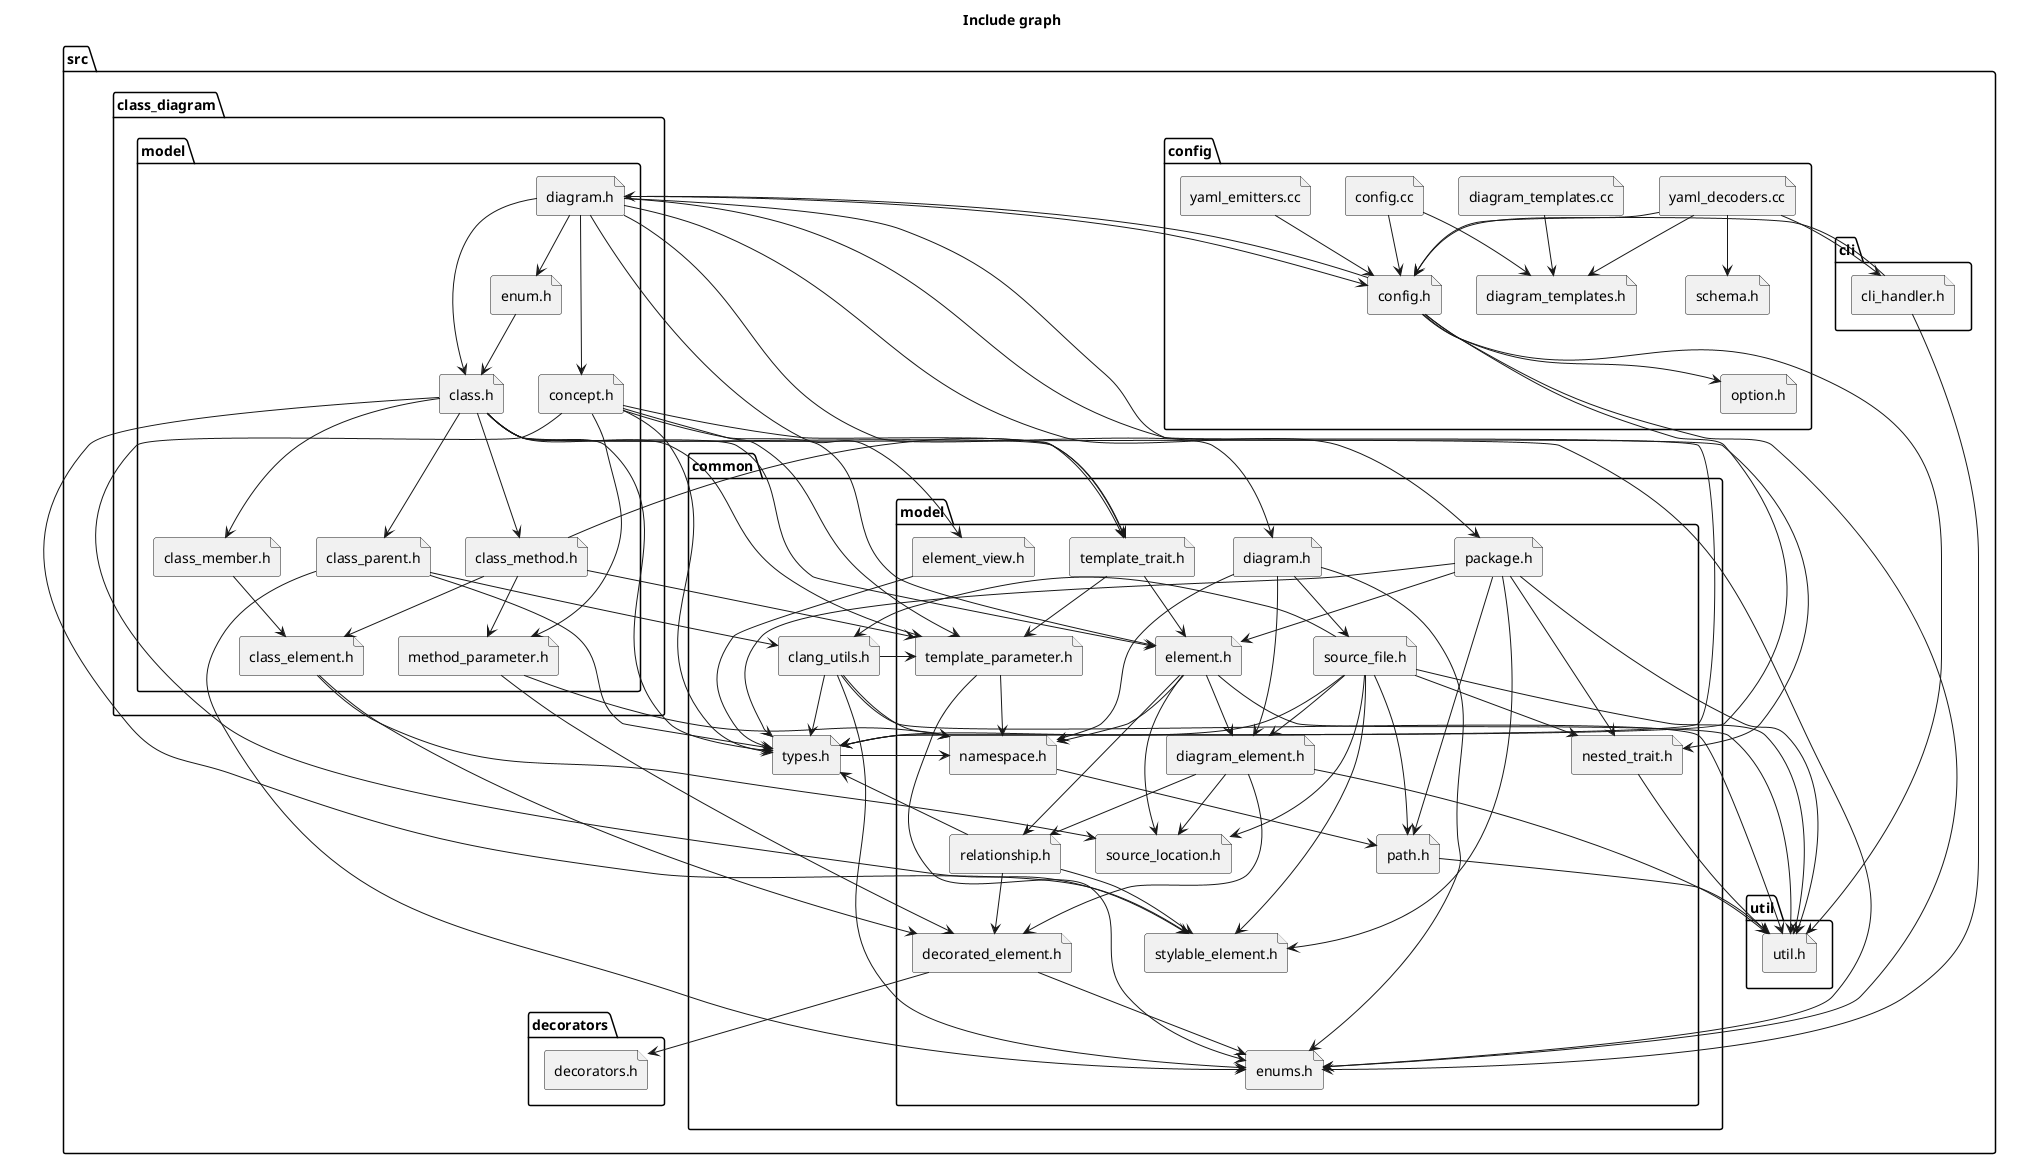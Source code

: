 @startuml
title Include graph
folder "src" as C_0001387619747296316447 {
folder "config" as C_0000801280654497083899 {
file "yaml_emitters.cc" as C_0001330962329378590766 [[{yaml_emitters.cc}]]
file "config.h" as C_0001517501747809573739 [[{config.h}]]
file "option.h" as C_0000318140781021252562 [[{option.h}]]
file "yaml_decoders.cc" as C_0000106372156110337374 [[{yaml_decoders.cc}]]
file "diagram_templates.h" as C_0001184346145051269879 [[{diagram_templates.h}]]
file "schema.h" as C_0001695007513528524663 [[{schema.h}]]
file "diagram_templates.cc" as C_0001078679885272294116 [[{diagram_templates.cc}]]
file "config.cc" as C_0001884930640857833435 [[{config.cc}]]
}
folder "class_diagram" as C_0000096980164506861403 {
folder "model" as C_0001888420740816648525 {
file "diagram.h" as C_0000235288518944558554 [[{diagram.h}]]
file "class.h" as C_0000612476246126510831 [[{class.h}]]
file "class_member.h" as C_0002036238528186413641 [[{class_member.h}]]
file "class_element.h" as C_0000586299741862872695 [[{class_element.h}]]
file "class_method.h" as C_0000140301785284925217 [[{class_method.h}]]
file "method_parameter.h" as C_0001300096626171124337 [[{method_parameter.h}]]
file "class_parent.h" as C_0000545073394723083184 [[{class_parent.h}]]
file "concept.h" as C_0001616841349791035991 [[{concept.h}]]
file "enum.h" as C_0001088426035973322289 [[{enum.h}]]
}
}
folder "common" as C_0000013117996256688204 {
folder "model" as C_0001886670810857822224 {
file "decorated_element.h" as C_0000091103538070137837 [[{decorated_element.h}]]
file "enums.h" as C_0001173554342931432442 [[{enums.h}]]
file "source_location.h" as C_0000996348329834985739 [[{source_location.h}]]
file "template_parameter.h" as C_0001938476450842061831 [[{template_parameter.h}]]
file "namespace.h" as C_0000031981611129979020 [[{namespace.h}]]
file "path.h" as C_0000421078814092892305 [[{path.h}]]
file "template_trait.h" as C_0000879593267266762645 [[{template_trait.h}]]
file "element.h" as C_0001950482363707889771 [[{element.h}]]
file "diagram_element.h" as C_0000160790283619195758 [[{diagram_element.h}]]
file "relationship.h" as C_0000001380661770452430 [[{relationship.h}]]
file "stylable_element.h" as C_0001084419599357613350 [[{stylable_element.h}]]
file "diagram.h" as C_0001326133486042398391 [[{diagram.h}]]
file "source_file.h" as C_0000363690717923519015 [[{source_file.h}]]
file "nested_trait.h" as C_0000982121795660982507 [[{nested_trait.h}]]
file "element_view.h" as C_0001404135812960657267 [[{element_view.h}]]
file "package.h" as C_0000095433710591389917 [[{package.h}]]
}
file "types.h" as C_0001487034747547699479 [[{types.h}]]
file "clang_utils.h" as C_0000787048741638979387 [[{clang_utils.h}]]
}
folder "decorators" as C_0001519454609565426198 {
file "decorators.h" as C_0000080293097801809824 [[{decorators.h}]]
}
folder "util" as C_0001768141551611735972 {
file "util.h" as C_0001977262033638856214 [[{util.h}]]
}
folder "cli" as C_0001001666726973712004 {
file "cli_handler.h" as C_0001587575351531605570 [[{cli_handler.h}]]
}
}
C_0001330962329378590766 --> C_0001517501747809573739
C_0001517501747809573739 --> C_0000235288518944558554
C_0001517501747809573739 --> C_0001173554342931432442
C_0001517501747809573739 --> C_0001487034747547699479
C_0001517501747809573739 --> C_0000318140781021252562
C_0001517501747809573739 --> C_0001977262033638856214
C_0000106372156110337374 --> C_0001587575351531605570
C_0000106372156110337374 --> C_0001517501747809573739
C_0000106372156110337374 --> C_0001184346145051269879
C_0000106372156110337374 --> C_0001695007513528524663
C_0001078679885272294116 --> C_0001184346145051269879
C_0001884930640857833435 --> C_0001517501747809573739
C_0001884930640857833435 --> C_0001184346145051269879
C_0000235288518944558554 --> C_0000612476246126510831
C_0000235288518944558554 --> C_0001326133486042398391
C_0000235288518944558554 --> C_0001404135812960657267
C_0000235288518944558554 --> C_0000982121795660982507
C_0000235288518944558554 --> C_0000095433710591389917
C_0000235288518944558554 --> C_0001487034747547699479
C_0000235288518944558554 --> C_0001616841349791035991
C_0000235288518944558554 --> C_0001517501747809573739
C_0000235288518944558554 --> C_0001088426035973322289
C_0000612476246126510831 --> C_0002036238528186413641
C_0000612476246126510831 --> C_0000140301785284925217
C_0000612476246126510831 --> C_0000545073394723083184
C_0000612476246126510831 --> C_0001950482363707889771
C_0000612476246126510831 --> C_0001173554342931432442
C_0000612476246126510831 --> C_0001084419599357613350
C_0000612476246126510831 --> C_0001938476450842061831
C_0000612476246126510831 --> C_0000879593267266762645
C_0000612476246126510831 --> C_0001487034747547699479
C_0002036238528186413641 --> C_0000586299741862872695
C_0000586299741862872695 --> C_0000091103538070137837
C_0000586299741862872695 --> C_0000996348329834985739
C_0000140301785284925217 --> C_0000586299741862872695
C_0000140301785284925217 --> C_0001938476450842061831
C_0000140301785284925217 --> C_0000879593267266762645
C_0000140301785284925217 --> C_0001300096626171124337
C_0001300096626171124337 --> C_0000091103538070137837
C_0001300096626171124337 --> C_0000031981611129979020
C_0000545073394723083184 --> C_0000787048741638979387
C_0000545073394723083184 --> C_0001173554342931432442
C_0000545073394723083184 --> C_0001487034747547699479
C_0001616841349791035991 --> C_0001300096626171124337
C_0001616841349791035991 --> C_0001950482363707889771
C_0001616841349791035991 --> C_0001084419599357613350
C_0001616841349791035991 --> C_0001938476450842061831
C_0001616841349791035991 --> C_0000879593267266762645
C_0001616841349791035991 --> C_0001487034747547699479
C_0001088426035973322289 --> C_0000612476246126510831
C_0000091103538070137837 --> C_0001173554342931432442
C_0000091103538070137837 --> C_0000080293097801809824
C_0001938476450842061831 --> C_0001173554342931432442
C_0001938476450842061831 --> C_0000031981611129979020
C_0000031981611129979020 --> C_0000421078814092892305
C_0000421078814092892305 --> C_0001977262033638856214
C_0000879593267266762645 --> C_0001950482363707889771
C_0000879593267266762645 --> C_0001938476450842061831
C_0001950482363707889771 --> C_0000160790283619195758
C_0001950482363707889771 --> C_0000031981611129979020
C_0001950482363707889771 --> C_0000001380661770452430
C_0001950482363707889771 --> C_0000996348329834985739
C_0001950482363707889771 --> C_0001977262033638856214
C_0000160790283619195758 --> C_0000091103538070137837
C_0000160790283619195758 --> C_0000001380661770452430
C_0000160790283619195758 --> C_0000996348329834985739
C_0000160790283619195758 --> C_0001977262033638856214
C_0000001380661770452430 --> C_0000091103538070137837
C_0000001380661770452430 --> C_0001084419599357613350
C_0000001380661770452430 --> C_0001487034747547699479
C_0001326133486042398391 --> C_0000160790283619195758
C_0001326133486042398391 --> C_0001173554342931432442
C_0001326133486042398391 --> C_0000031981611129979020
C_0001326133486042398391 --> C_0000363690717923519015
C_0000363690717923519015 --> C_0000787048741638979387
C_0000363690717923519015 --> C_0000160790283619195758
C_0000363690717923519015 --> C_0000982121795660982507
C_0000363690717923519015 --> C_0000421078814092892305
C_0000363690717923519015 --> C_0000996348329834985739
C_0000363690717923519015 --> C_0001084419599357613350
C_0000363690717923519015 --> C_0001487034747547699479
C_0000363690717923519015 --> C_0001977262033638856214
C_0000982121795660982507 --> C_0001977262033638856214
C_0001404135812960657267 --> C_0001487034747547699479
C_0000095433710591389917 --> C_0001950482363707889771
C_0000095433710591389917 --> C_0000982121795660982507
C_0000095433710591389917 --> C_0000421078814092892305
C_0000095433710591389917 --> C_0001084419599357613350
C_0000095433710591389917 --> C_0001487034747547699479
C_0000095433710591389917 --> C_0001977262033638856214
C_0001487034747547699479 --> C_0000031981611129979020
C_0000787048741638979387 --> C_0001173554342931432442
C_0000787048741638979387 --> C_0000031981611129979020
C_0000787048741638979387 --> C_0001938476450842061831
C_0000787048741638979387 --> C_0001487034747547699479
C_0000787048741638979387 --> C_0001977262033638856214
C_0001587575351531605570 --> C_0001173554342931432442
C_0001587575351531605570 --> C_0001517501747809573739

'Generated with clang-uml, version 0.4.0-7-g8a6b497
'LLVM version Ubuntu clang version 16.0.6 (++20230710042027+7cbf1a259152-1~exp1~20230710162048.105)
@enduml

